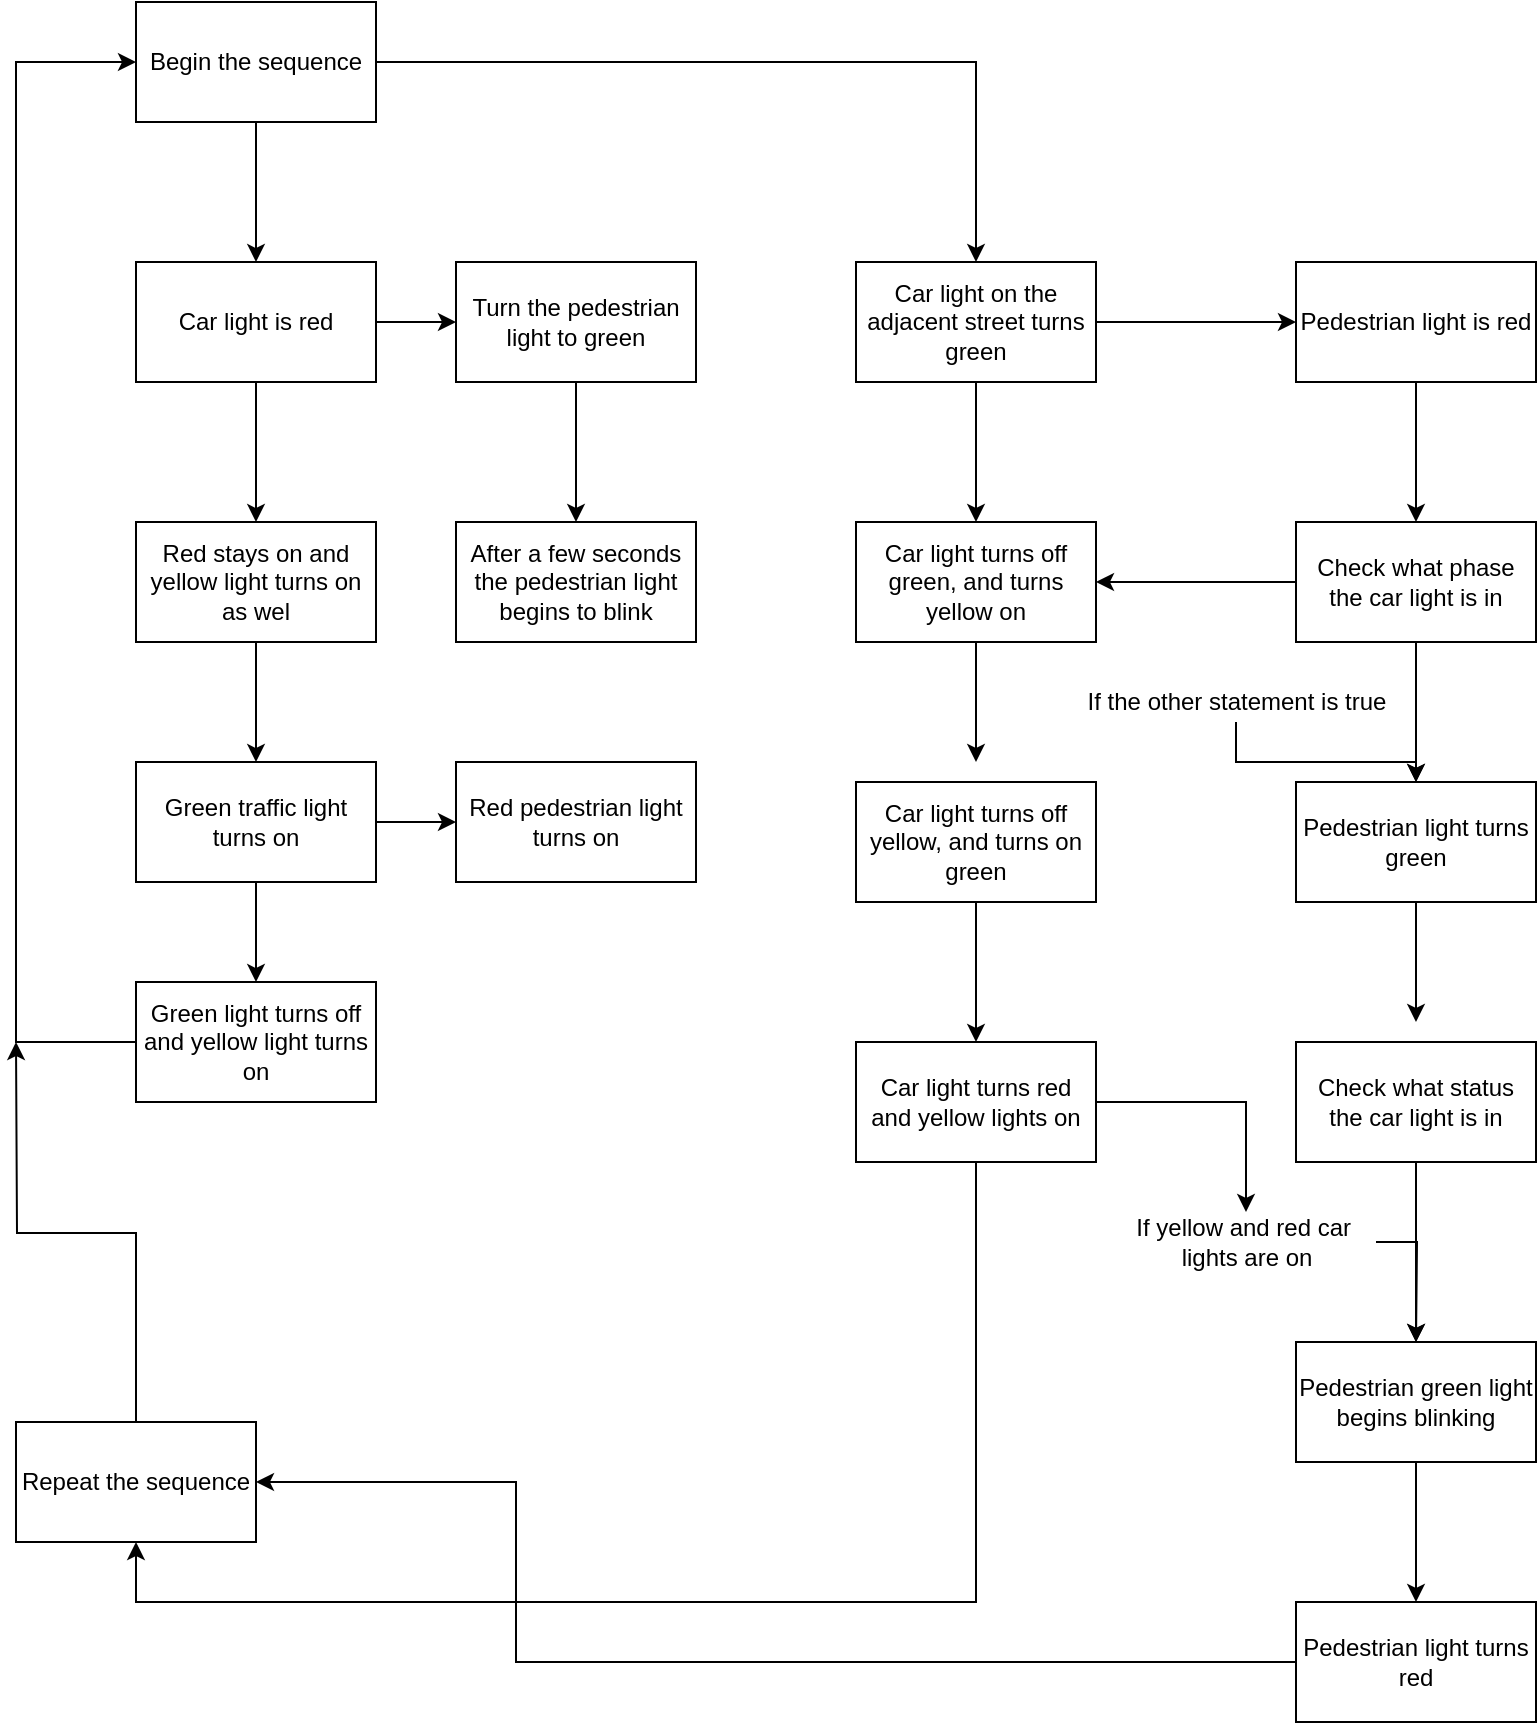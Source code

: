 <mxfile version="15.9.4" type="github">
  <diagram id="C5RBs43oDa-KdzZeNtuy" name="Page-1">
    <mxGraphModel dx="1896" dy="1016" grid="1" gridSize="10" guides="1" tooltips="1" connect="1" arrows="1" fold="1" page="1" pageScale="1" pageWidth="827" pageHeight="1169" math="0" shadow="0">
      <root>
        <mxCell id="WIyWlLk6GJQsqaUBKTNV-0" />
        <mxCell id="WIyWlLk6GJQsqaUBKTNV-1" parent="WIyWlLk6GJQsqaUBKTNV-0" />
        <mxCell id="tcZrZo-s4LkGA2DyTr0G-2" style="edgeStyle=orthogonalEdgeStyle;rounded=0;orthogonalLoop=1;jettySize=auto;html=1;entryX=0.5;entryY=0;entryDx=0;entryDy=0;" edge="1" parent="WIyWlLk6GJQsqaUBKTNV-1" source="tcZrZo-s4LkGA2DyTr0G-1" target="tcZrZo-s4LkGA2DyTr0G-3">
          <mxGeometry relative="1" as="geometry">
            <mxPoint x="370" y="150" as="targetPoint" />
          </mxGeometry>
        </mxCell>
        <mxCell id="tcZrZo-s4LkGA2DyTr0G-19" style="edgeStyle=orthogonalEdgeStyle;rounded=0;orthogonalLoop=1;jettySize=auto;html=1;entryX=0.5;entryY=0;entryDx=0;entryDy=0;" edge="1" parent="WIyWlLk6GJQsqaUBKTNV-1" source="tcZrZo-s4LkGA2DyTr0G-1" target="tcZrZo-s4LkGA2DyTr0G-18">
          <mxGeometry relative="1" as="geometry" />
        </mxCell>
        <mxCell id="tcZrZo-s4LkGA2DyTr0G-1" value="Begin the sequence" style="rounded=0;whiteSpace=wrap;html=1;" vertex="1" parent="WIyWlLk6GJQsqaUBKTNV-1">
          <mxGeometry x="100" y="20" width="120" height="60" as="geometry" />
        </mxCell>
        <mxCell id="tcZrZo-s4LkGA2DyTr0G-4" style="edgeStyle=orthogonalEdgeStyle;rounded=0;orthogonalLoop=1;jettySize=auto;html=1;" edge="1" parent="WIyWlLk6GJQsqaUBKTNV-1" source="tcZrZo-s4LkGA2DyTr0G-3" target="tcZrZo-s4LkGA2DyTr0G-5">
          <mxGeometry relative="1" as="geometry">
            <mxPoint x="390" y="180" as="targetPoint" />
          </mxGeometry>
        </mxCell>
        <mxCell id="tcZrZo-s4LkGA2DyTr0G-6" style="edgeStyle=orthogonalEdgeStyle;rounded=0;orthogonalLoop=1;jettySize=auto;html=1;entryX=0.5;entryY=0;entryDx=0;entryDy=0;" edge="1" parent="WIyWlLk6GJQsqaUBKTNV-1" source="tcZrZo-s4LkGA2DyTr0G-3" target="tcZrZo-s4LkGA2DyTr0G-9">
          <mxGeometry relative="1" as="geometry">
            <mxPoint x="270" y="270" as="targetPoint" />
          </mxGeometry>
        </mxCell>
        <mxCell id="tcZrZo-s4LkGA2DyTr0G-3" value="Car light is red" style="rounded=0;whiteSpace=wrap;html=1;" vertex="1" parent="WIyWlLk6GJQsqaUBKTNV-1">
          <mxGeometry x="100" y="150" width="120" height="60" as="geometry" />
        </mxCell>
        <mxCell id="tcZrZo-s4LkGA2DyTr0G-7" style="edgeStyle=orthogonalEdgeStyle;rounded=0;orthogonalLoop=1;jettySize=auto;html=1;entryX=0.5;entryY=0;entryDx=0;entryDy=0;" edge="1" parent="WIyWlLk6GJQsqaUBKTNV-1" source="tcZrZo-s4LkGA2DyTr0G-5" target="tcZrZo-s4LkGA2DyTr0G-8">
          <mxGeometry relative="1" as="geometry">
            <mxPoint x="470" y="280" as="targetPoint" />
          </mxGeometry>
        </mxCell>
        <mxCell id="tcZrZo-s4LkGA2DyTr0G-5" value="Turn the pedestrian light to green" style="rounded=0;whiteSpace=wrap;html=1;" vertex="1" parent="WIyWlLk6GJQsqaUBKTNV-1">
          <mxGeometry x="260" y="150" width="120" height="60" as="geometry" />
        </mxCell>
        <mxCell id="tcZrZo-s4LkGA2DyTr0G-8" value="After a few seconds the pedestrian light begins to blink" style="whiteSpace=wrap;html=1;" vertex="1" parent="WIyWlLk6GJQsqaUBKTNV-1">
          <mxGeometry x="260" y="280" width="120" height="60" as="geometry" />
        </mxCell>
        <mxCell id="tcZrZo-s4LkGA2DyTr0G-11" style="edgeStyle=orthogonalEdgeStyle;rounded=0;orthogonalLoop=1;jettySize=auto;html=1;exitX=0.5;exitY=1;exitDx=0;exitDy=0;entryX=0.5;entryY=0;entryDx=0;entryDy=0;" edge="1" parent="WIyWlLk6GJQsqaUBKTNV-1" source="tcZrZo-s4LkGA2DyTr0G-9" target="tcZrZo-s4LkGA2DyTr0G-12">
          <mxGeometry relative="1" as="geometry">
            <mxPoint x="270" y="400" as="targetPoint" />
          </mxGeometry>
        </mxCell>
        <mxCell id="tcZrZo-s4LkGA2DyTr0G-9" value="Red stays on and yellow light turns on as wel" style="whiteSpace=wrap;html=1;" vertex="1" parent="WIyWlLk6GJQsqaUBKTNV-1">
          <mxGeometry x="100" y="280" width="120" height="60" as="geometry" />
        </mxCell>
        <mxCell id="tcZrZo-s4LkGA2DyTr0G-14" style="edgeStyle=orthogonalEdgeStyle;rounded=0;orthogonalLoop=1;jettySize=auto;html=1;entryX=0;entryY=0.5;entryDx=0;entryDy=0;" edge="1" parent="WIyWlLk6GJQsqaUBKTNV-1" source="tcZrZo-s4LkGA2DyTr0G-12" target="tcZrZo-s4LkGA2DyTr0G-13">
          <mxGeometry relative="1" as="geometry" />
        </mxCell>
        <mxCell id="tcZrZo-s4LkGA2DyTr0G-15" style="edgeStyle=orthogonalEdgeStyle;rounded=0;orthogonalLoop=1;jettySize=auto;html=1;entryX=0.5;entryY=0;entryDx=0;entryDy=0;" edge="1" parent="WIyWlLk6GJQsqaUBKTNV-1" source="tcZrZo-s4LkGA2DyTr0G-12" target="tcZrZo-s4LkGA2DyTr0G-16">
          <mxGeometry relative="1" as="geometry">
            <mxPoint x="270" y="510" as="targetPoint" />
          </mxGeometry>
        </mxCell>
        <mxCell id="tcZrZo-s4LkGA2DyTr0G-12" value="Green traffic light turns on" style="whiteSpace=wrap;html=1;" vertex="1" parent="WIyWlLk6GJQsqaUBKTNV-1">
          <mxGeometry x="100" y="400" width="120" height="60" as="geometry" />
        </mxCell>
        <mxCell id="tcZrZo-s4LkGA2DyTr0G-13" value="Red pedestrian light turns on" style="whiteSpace=wrap;html=1;" vertex="1" parent="WIyWlLk6GJQsqaUBKTNV-1">
          <mxGeometry x="260" y="400" width="120" height="60" as="geometry" />
        </mxCell>
        <mxCell id="tcZrZo-s4LkGA2DyTr0G-17" style="edgeStyle=orthogonalEdgeStyle;rounded=0;orthogonalLoop=1;jettySize=auto;html=1;entryX=0;entryY=0.5;entryDx=0;entryDy=0;" edge="1" parent="WIyWlLk6GJQsqaUBKTNV-1" source="tcZrZo-s4LkGA2DyTr0G-16" target="tcZrZo-s4LkGA2DyTr0G-1">
          <mxGeometry relative="1" as="geometry">
            <mxPoint x="90" y="170" as="targetPoint" />
            <Array as="points">
              <mxPoint x="40" y="540" />
              <mxPoint x="40" y="50" />
            </Array>
          </mxGeometry>
        </mxCell>
        <mxCell id="tcZrZo-s4LkGA2DyTr0G-16" value="Green light turns off and yellow light turns on" style="whiteSpace=wrap;html=1;" vertex="1" parent="WIyWlLk6GJQsqaUBKTNV-1">
          <mxGeometry x="100" y="510" width="120" height="60" as="geometry" />
        </mxCell>
        <mxCell id="tcZrZo-s4LkGA2DyTr0G-20" style="edgeStyle=orthogonalEdgeStyle;rounded=0;orthogonalLoop=1;jettySize=auto;html=1;" edge="1" parent="WIyWlLk6GJQsqaUBKTNV-1" source="tcZrZo-s4LkGA2DyTr0G-18">
          <mxGeometry relative="1" as="geometry">
            <mxPoint x="680" y="180" as="targetPoint" />
          </mxGeometry>
        </mxCell>
        <mxCell id="tcZrZo-s4LkGA2DyTr0G-22" style="edgeStyle=orthogonalEdgeStyle;rounded=0;orthogonalLoop=1;jettySize=auto;html=1;" edge="1" parent="WIyWlLk6GJQsqaUBKTNV-1" source="tcZrZo-s4LkGA2DyTr0G-18">
          <mxGeometry relative="1" as="geometry">
            <mxPoint x="520" y="280" as="targetPoint" />
          </mxGeometry>
        </mxCell>
        <mxCell id="tcZrZo-s4LkGA2DyTr0G-18" value="Car light on the adjacent street turns green" style="whiteSpace=wrap;html=1;" vertex="1" parent="WIyWlLk6GJQsqaUBKTNV-1">
          <mxGeometry x="460" y="150" width="120" height="60" as="geometry" />
        </mxCell>
        <mxCell id="tcZrZo-s4LkGA2DyTr0G-23" style="edgeStyle=orthogonalEdgeStyle;rounded=0;orthogonalLoop=1;jettySize=auto;html=1;" edge="1" parent="WIyWlLk6GJQsqaUBKTNV-1" source="tcZrZo-s4LkGA2DyTr0G-21">
          <mxGeometry relative="1" as="geometry">
            <mxPoint x="740" y="280" as="targetPoint" />
          </mxGeometry>
        </mxCell>
        <mxCell id="tcZrZo-s4LkGA2DyTr0G-21" value="Pedestrian light is red" style="whiteSpace=wrap;html=1;" vertex="1" parent="WIyWlLk6GJQsqaUBKTNV-1">
          <mxGeometry x="680" y="150" width="120" height="60" as="geometry" />
        </mxCell>
        <mxCell id="tcZrZo-s4LkGA2DyTr0G-25" style="edgeStyle=orthogonalEdgeStyle;rounded=0;orthogonalLoop=1;jettySize=auto;html=1;entryX=1;entryY=0.5;entryDx=0;entryDy=0;" edge="1" parent="WIyWlLk6GJQsqaUBKTNV-1" source="tcZrZo-s4LkGA2DyTr0G-24" target="tcZrZo-s4LkGA2DyTr0G-26">
          <mxGeometry relative="1" as="geometry">
            <mxPoint x="620" y="310" as="targetPoint" />
          </mxGeometry>
        </mxCell>
        <mxCell id="tcZrZo-s4LkGA2DyTr0G-29" style="edgeStyle=orthogonalEdgeStyle;rounded=0;orthogonalLoop=1;jettySize=auto;html=1;" edge="1" parent="WIyWlLk6GJQsqaUBKTNV-1" source="tcZrZo-s4LkGA2DyTr0G-24">
          <mxGeometry relative="1" as="geometry">
            <mxPoint x="740" y="410" as="targetPoint" />
          </mxGeometry>
        </mxCell>
        <mxCell id="tcZrZo-s4LkGA2DyTr0G-24" value="Check what phase the car light is in" style="whiteSpace=wrap;html=1;" vertex="1" parent="WIyWlLk6GJQsqaUBKTNV-1">
          <mxGeometry x="680" y="280" width="120" height="60" as="geometry" />
        </mxCell>
        <mxCell id="tcZrZo-s4LkGA2DyTr0G-27" style="edgeStyle=orthogonalEdgeStyle;rounded=0;orthogonalLoop=1;jettySize=auto;html=1;" edge="1" parent="WIyWlLk6GJQsqaUBKTNV-1" source="tcZrZo-s4LkGA2DyTr0G-26">
          <mxGeometry relative="1" as="geometry">
            <mxPoint x="520" y="400" as="targetPoint" />
          </mxGeometry>
        </mxCell>
        <mxCell id="tcZrZo-s4LkGA2DyTr0G-26" value="Car light turns off green, and turns yellow on" style="whiteSpace=wrap;html=1;" vertex="1" parent="WIyWlLk6GJQsqaUBKTNV-1">
          <mxGeometry x="460" y="280" width="120" height="60" as="geometry" />
        </mxCell>
        <mxCell id="tcZrZo-s4LkGA2DyTr0G-36" style="edgeStyle=orthogonalEdgeStyle;rounded=0;orthogonalLoop=1;jettySize=auto;html=1;entryX=0.5;entryY=0;entryDx=0;entryDy=0;" edge="1" parent="WIyWlLk6GJQsqaUBKTNV-1" source="tcZrZo-s4LkGA2DyTr0G-28" target="tcZrZo-s4LkGA2DyTr0G-35">
          <mxGeometry relative="1" as="geometry" />
        </mxCell>
        <mxCell id="tcZrZo-s4LkGA2DyTr0G-28" value="Car light turns off yellow, and turns on green" style="whiteSpace=wrap;html=1;" vertex="1" parent="WIyWlLk6GJQsqaUBKTNV-1">
          <mxGeometry x="460" y="410" width="120" height="60" as="geometry" />
        </mxCell>
        <mxCell id="tcZrZo-s4LkGA2DyTr0G-33" style="edgeStyle=orthogonalEdgeStyle;rounded=0;orthogonalLoop=1;jettySize=auto;html=1;" edge="1" parent="WIyWlLk6GJQsqaUBKTNV-1" source="tcZrZo-s4LkGA2DyTr0G-30">
          <mxGeometry relative="1" as="geometry">
            <mxPoint x="740" y="530" as="targetPoint" />
          </mxGeometry>
        </mxCell>
        <mxCell id="tcZrZo-s4LkGA2DyTr0G-30" value="Pedestrian light turns green" style="whiteSpace=wrap;html=1;" vertex="1" parent="WIyWlLk6GJQsqaUBKTNV-1">
          <mxGeometry x="680" y="410" width="120" height="60" as="geometry" />
        </mxCell>
        <mxCell id="tcZrZo-s4LkGA2DyTr0G-32" value="" style="edgeStyle=orthogonalEdgeStyle;rounded=0;orthogonalLoop=1;jettySize=auto;html=1;" edge="1" parent="WIyWlLk6GJQsqaUBKTNV-1" source="tcZrZo-s4LkGA2DyTr0G-31" target="tcZrZo-s4LkGA2DyTr0G-30">
          <mxGeometry relative="1" as="geometry" />
        </mxCell>
        <mxCell id="tcZrZo-s4LkGA2DyTr0G-31" value="If the other statement is true" style="text;html=1;align=center;verticalAlign=middle;resizable=0;points=[];autosize=1;strokeColor=none;fillColor=none;" vertex="1" parent="WIyWlLk6GJQsqaUBKTNV-1">
          <mxGeometry x="570" y="360" width="160" height="20" as="geometry" />
        </mxCell>
        <mxCell id="tcZrZo-s4LkGA2DyTr0G-37" style="edgeStyle=orthogonalEdgeStyle;rounded=0;orthogonalLoop=1;jettySize=auto;html=1;" edge="1" parent="WIyWlLk6GJQsqaUBKTNV-1" source="tcZrZo-s4LkGA2DyTr0G-34">
          <mxGeometry relative="1" as="geometry">
            <mxPoint x="740" y="690" as="targetPoint" />
          </mxGeometry>
        </mxCell>
        <mxCell id="tcZrZo-s4LkGA2DyTr0G-34" value="Check what status the car light is in" style="whiteSpace=wrap;html=1;" vertex="1" parent="WIyWlLk6GJQsqaUBKTNV-1">
          <mxGeometry x="680" y="540" width="120" height="60" as="geometry" />
        </mxCell>
        <mxCell id="tcZrZo-s4LkGA2DyTr0G-41" style="edgeStyle=orthogonalEdgeStyle;rounded=0;orthogonalLoop=1;jettySize=auto;html=1;" edge="1" parent="WIyWlLk6GJQsqaUBKTNV-1" source="tcZrZo-s4LkGA2DyTr0G-35" target="tcZrZo-s4LkGA2DyTr0G-38">
          <mxGeometry relative="1" as="geometry" />
        </mxCell>
        <mxCell id="tcZrZo-s4LkGA2DyTr0G-42" style="edgeStyle=orthogonalEdgeStyle;rounded=0;orthogonalLoop=1;jettySize=auto;html=1;entryX=0.5;entryY=1;entryDx=0;entryDy=0;" edge="1" parent="WIyWlLk6GJQsqaUBKTNV-1" source="tcZrZo-s4LkGA2DyTr0G-35" target="tcZrZo-s4LkGA2DyTr0G-47">
          <mxGeometry relative="1" as="geometry">
            <mxPoint x="190" y="890" as="targetPoint" />
            <Array as="points">
              <mxPoint x="520" y="820" />
              <mxPoint x="100" y="820" />
            </Array>
          </mxGeometry>
        </mxCell>
        <mxCell id="tcZrZo-s4LkGA2DyTr0G-35" value="Car light turns red and yellow lights on" style="whiteSpace=wrap;html=1;" vertex="1" parent="WIyWlLk6GJQsqaUBKTNV-1">
          <mxGeometry x="460" y="540" width="120" height="60" as="geometry" />
        </mxCell>
        <mxCell id="tcZrZo-s4LkGA2DyTr0G-39" style="edgeStyle=orthogonalEdgeStyle;rounded=0;orthogonalLoop=1;jettySize=auto;html=1;" edge="1" parent="WIyWlLk6GJQsqaUBKTNV-1" source="tcZrZo-s4LkGA2DyTr0G-38">
          <mxGeometry relative="1" as="geometry">
            <mxPoint x="740" y="690" as="targetPoint" />
          </mxGeometry>
        </mxCell>
        <mxCell id="tcZrZo-s4LkGA2DyTr0G-38" value="If yellow and red car&amp;nbsp;&lt;br&gt;lights are on" style="text;html=1;align=center;verticalAlign=middle;resizable=0;points=[];autosize=1;strokeColor=none;fillColor=none;" vertex="1" parent="WIyWlLk6GJQsqaUBKTNV-1">
          <mxGeometry x="590" y="625" width="130" height="30" as="geometry" />
        </mxCell>
        <mxCell id="tcZrZo-s4LkGA2DyTr0G-44" style="edgeStyle=orthogonalEdgeStyle;rounded=0;orthogonalLoop=1;jettySize=auto;html=1;" edge="1" parent="WIyWlLk6GJQsqaUBKTNV-1" source="tcZrZo-s4LkGA2DyTr0G-40">
          <mxGeometry relative="1" as="geometry">
            <mxPoint x="740" y="820" as="targetPoint" />
          </mxGeometry>
        </mxCell>
        <mxCell id="tcZrZo-s4LkGA2DyTr0G-40" value="Pedestrian green light begins blinking" style="whiteSpace=wrap;html=1;" vertex="1" parent="WIyWlLk6GJQsqaUBKTNV-1">
          <mxGeometry x="680" y="690" width="120" height="60" as="geometry" />
        </mxCell>
        <mxCell id="tcZrZo-s4LkGA2DyTr0G-46" style="edgeStyle=orthogonalEdgeStyle;rounded=0;orthogonalLoop=1;jettySize=auto;html=1;entryX=1;entryY=0.5;entryDx=0;entryDy=0;" edge="1" parent="WIyWlLk6GJQsqaUBKTNV-1" source="tcZrZo-s4LkGA2DyTr0G-45" target="tcZrZo-s4LkGA2DyTr0G-47">
          <mxGeometry relative="1" as="geometry">
            <mxPoint x="520" y="820" as="targetPoint" />
            <Array as="points">
              <mxPoint x="290" y="850" />
              <mxPoint x="290" y="760" />
            </Array>
          </mxGeometry>
        </mxCell>
        <mxCell id="tcZrZo-s4LkGA2DyTr0G-45" value="Pedestrian light turns red" style="whiteSpace=wrap;html=1;" vertex="1" parent="WIyWlLk6GJQsqaUBKTNV-1">
          <mxGeometry x="680" y="820" width="120" height="60" as="geometry" />
        </mxCell>
        <mxCell id="tcZrZo-s4LkGA2DyTr0G-48" style="edgeStyle=orthogonalEdgeStyle;rounded=0;orthogonalLoop=1;jettySize=auto;html=1;" edge="1" parent="WIyWlLk6GJQsqaUBKTNV-1" source="tcZrZo-s4LkGA2DyTr0G-47">
          <mxGeometry relative="1" as="geometry">
            <mxPoint x="40" y="540" as="targetPoint" />
          </mxGeometry>
        </mxCell>
        <mxCell id="tcZrZo-s4LkGA2DyTr0G-47" value="Repeat the sequence" style="whiteSpace=wrap;html=1;" vertex="1" parent="WIyWlLk6GJQsqaUBKTNV-1">
          <mxGeometry x="40" y="730" width="120" height="60" as="geometry" />
        </mxCell>
      </root>
    </mxGraphModel>
  </diagram>
</mxfile>
